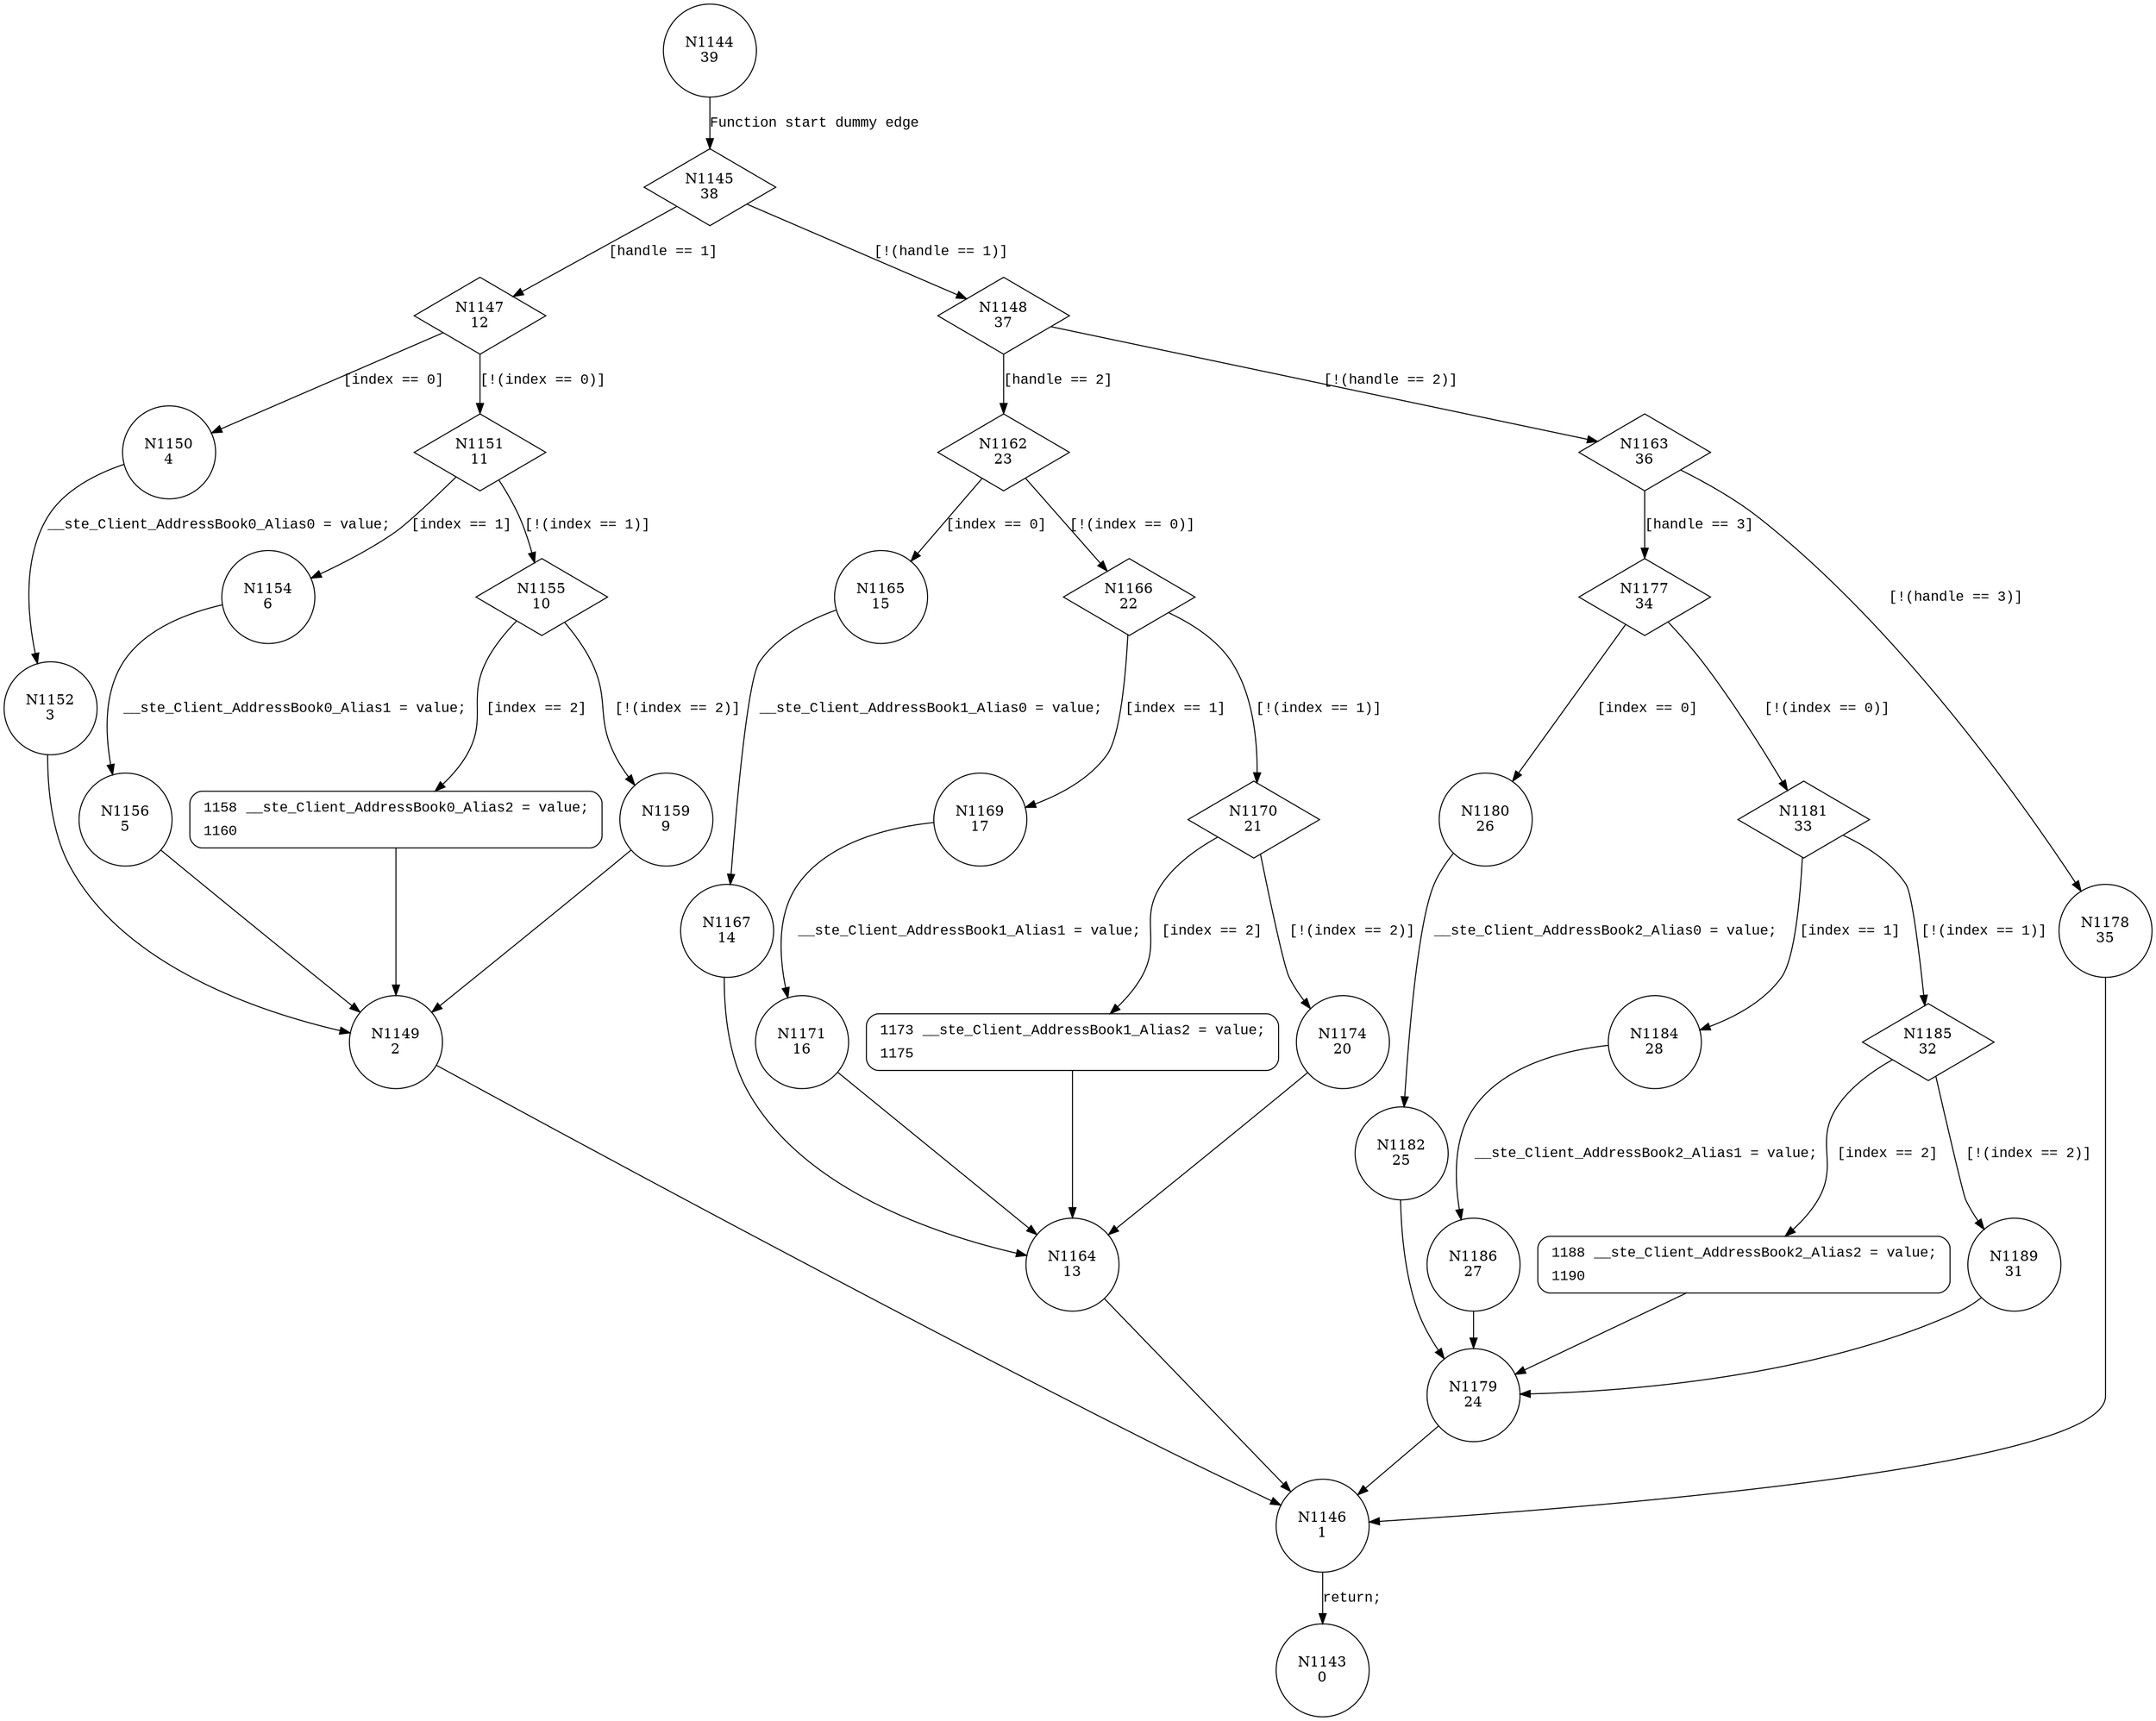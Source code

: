 digraph setClientAddressBookAlias {
1144 [shape="circle" label="N1144\n39"]
1145 [shape="diamond" label="N1145\n38"]
1147 [shape="diamond" label="N1147\n12"]
1148 [shape="diamond" label="N1148\n37"]
1162 [shape="diamond" label="N1162\n23"]
1163 [shape="diamond" label="N1163\n36"]
1177 [shape="diamond" label="N1177\n34"]
1178 [shape="circle" label="N1178\n35"]
1146 [shape="circle" label="N1146\n1"]
1143 [shape="circle" label="N1143\n0"]
1180 [shape="circle" label="N1180\n26"]
1181 [shape="diamond" label="N1181\n33"]
1184 [shape="circle" label="N1184\n28"]
1185 [shape="diamond" label="N1185\n32"]
1188 [shape="circle" label="N1188\n30"]
1189 [shape="circle" label="N1189\n31"]
1179 [shape="circle" label="N1179\n24"]
1186 [shape="circle" label="N1186\n27"]
1182 [shape="circle" label="N1182\n25"]
1165 [shape="circle" label="N1165\n15"]
1166 [shape="diamond" label="N1166\n22"]
1169 [shape="circle" label="N1169\n17"]
1170 [shape="diamond" label="N1170\n21"]
1173 [shape="circle" label="N1173\n19"]
1174 [shape="circle" label="N1174\n20"]
1164 [shape="circle" label="N1164\n13"]
1171 [shape="circle" label="N1171\n16"]
1167 [shape="circle" label="N1167\n14"]
1150 [shape="circle" label="N1150\n4"]
1151 [shape="diamond" label="N1151\n11"]
1154 [shape="circle" label="N1154\n6"]
1155 [shape="diamond" label="N1155\n10"]
1158 [shape="circle" label="N1158\n8"]
1159 [shape="circle" label="N1159\n9"]
1149 [shape="circle" label="N1149\n2"]
1156 [shape="circle" label="N1156\n5"]
1152 [shape="circle" label="N1152\n3"]
1188 [style="filled,bold" penwidth="1" fillcolor="white" fontname="Courier New" shape="Mrecord" label=<<table border="0" cellborder="0" cellpadding="3" bgcolor="white"><tr><td align="right">1188</td><td align="left">__ste_Client_AddressBook2_Alias2 = value;</td></tr><tr><td align="right">1190</td><td align="left"></td></tr></table>>]
1188 -> 1179[label=""]
1173 [style="filled,bold" penwidth="1" fillcolor="white" fontname="Courier New" shape="Mrecord" label=<<table border="0" cellborder="0" cellpadding="3" bgcolor="white"><tr><td align="right">1173</td><td align="left">__ste_Client_AddressBook1_Alias2 = value;</td></tr><tr><td align="right">1175</td><td align="left"></td></tr></table>>]
1173 -> 1164[label=""]
1158 [style="filled,bold" penwidth="1" fillcolor="white" fontname="Courier New" shape="Mrecord" label=<<table border="0" cellborder="0" cellpadding="3" bgcolor="white"><tr><td align="right">1158</td><td align="left">__ste_Client_AddressBook0_Alias2 = value;</td></tr><tr><td align="right">1160</td><td align="left"></td></tr></table>>]
1158 -> 1149[label=""]
1144 -> 1145 [label="Function start dummy edge" fontname="Courier New"]
1145 -> 1147 [label="[handle == 1]" fontname="Courier New"]
1145 -> 1148 [label="[!(handle == 1)]" fontname="Courier New"]
1148 -> 1162 [label="[handle == 2]" fontname="Courier New"]
1148 -> 1163 [label="[!(handle == 2)]" fontname="Courier New"]
1163 -> 1177 [label="[handle == 3]" fontname="Courier New"]
1163 -> 1178 [label="[!(handle == 3)]" fontname="Courier New"]
1146 -> 1143 [label="return;" fontname="Courier New"]
1177 -> 1180 [label="[index == 0]" fontname="Courier New"]
1177 -> 1181 [label="[!(index == 0)]" fontname="Courier New"]
1181 -> 1184 [label="[index == 1]" fontname="Courier New"]
1181 -> 1185 [label="[!(index == 1)]" fontname="Courier New"]
1185 -> 1188 [label="[index == 2]" fontname="Courier New"]
1185 -> 1189 [label="[!(index == 2)]" fontname="Courier New"]
1179 -> 1146 [label="" fontname="Courier New"]
1184 -> 1186 [label="__ste_Client_AddressBook2_Alias1 = value;" fontname="Courier New"]
1180 -> 1182 [label="__ste_Client_AddressBook2_Alias0 = value;" fontname="Courier New"]
1162 -> 1165 [label="[index == 0]" fontname="Courier New"]
1162 -> 1166 [label="[!(index == 0)]" fontname="Courier New"]
1166 -> 1169 [label="[index == 1]" fontname="Courier New"]
1166 -> 1170 [label="[!(index == 1)]" fontname="Courier New"]
1170 -> 1173 [label="[index == 2]" fontname="Courier New"]
1170 -> 1174 [label="[!(index == 2)]" fontname="Courier New"]
1164 -> 1146 [label="" fontname="Courier New"]
1169 -> 1171 [label="__ste_Client_AddressBook1_Alias1 = value;" fontname="Courier New"]
1165 -> 1167 [label="__ste_Client_AddressBook1_Alias0 = value;" fontname="Courier New"]
1147 -> 1150 [label="[index == 0]" fontname="Courier New"]
1147 -> 1151 [label="[!(index == 0)]" fontname="Courier New"]
1151 -> 1154 [label="[index == 1]" fontname="Courier New"]
1151 -> 1155 [label="[!(index == 1)]" fontname="Courier New"]
1155 -> 1158 [label="[index == 2]" fontname="Courier New"]
1155 -> 1159 [label="[!(index == 2)]" fontname="Courier New"]
1149 -> 1146 [label="" fontname="Courier New"]
1154 -> 1156 [label="__ste_Client_AddressBook0_Alias1 = value;" fontname="Courier New"]
1150 -> 1152 [label="__ste_Client_AddressBook0_Alias0 = value;" fontname="Courier New"]
1178 -> 1146 [label="" fontname="Courier New"]
1189 -> 1179 [label="" fontname="Courier New"]
1186 -> 1179 [label="" fontname="Courier New"]
1182 -> 1179 [label="" fontname="Courier New"]
1174 -> 1164 [label="" fontname="Courier New"]
1171 -> 1164 [label="" fontname="Courier New"]
1167 -> 1164 [label="" fontname="Courier New"]
1159 -> 1149 [label="" fontname="Courier New"]
1156 -> 1149 [label="" fontname="Courier New"]
1152 -> 1149 [label="" fontname="Courier New"]
}